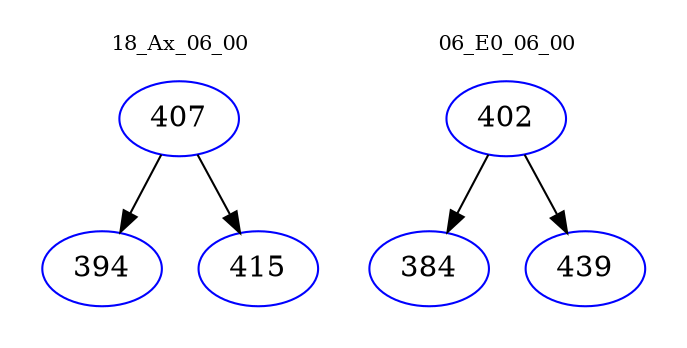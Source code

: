 digraph{
subgraph cluster_0 {
color = white
label = "18_Ax_06_00";
fontsize=10;
T0_407 [label="407", color="blue"]
T0_407 -> T0_394 [color="black"]
T0_394 [label="394", color="blue"]
T0_407 -> T0_415 [color="black"]
T0_415 [label="415", color="blue"]
}
subgraph cluster_1 {
color = white
label = "06_E0_06_00";
fontsize=10;
T1_402 [label="402", color="blue"]
T1_402 -> T1_384 [color="black"]
T1_384 [label="384", color="blue"]
T1_402 -> T1_439 [color="black"]
T1_439 [label="439", color="blue"]
}
}
